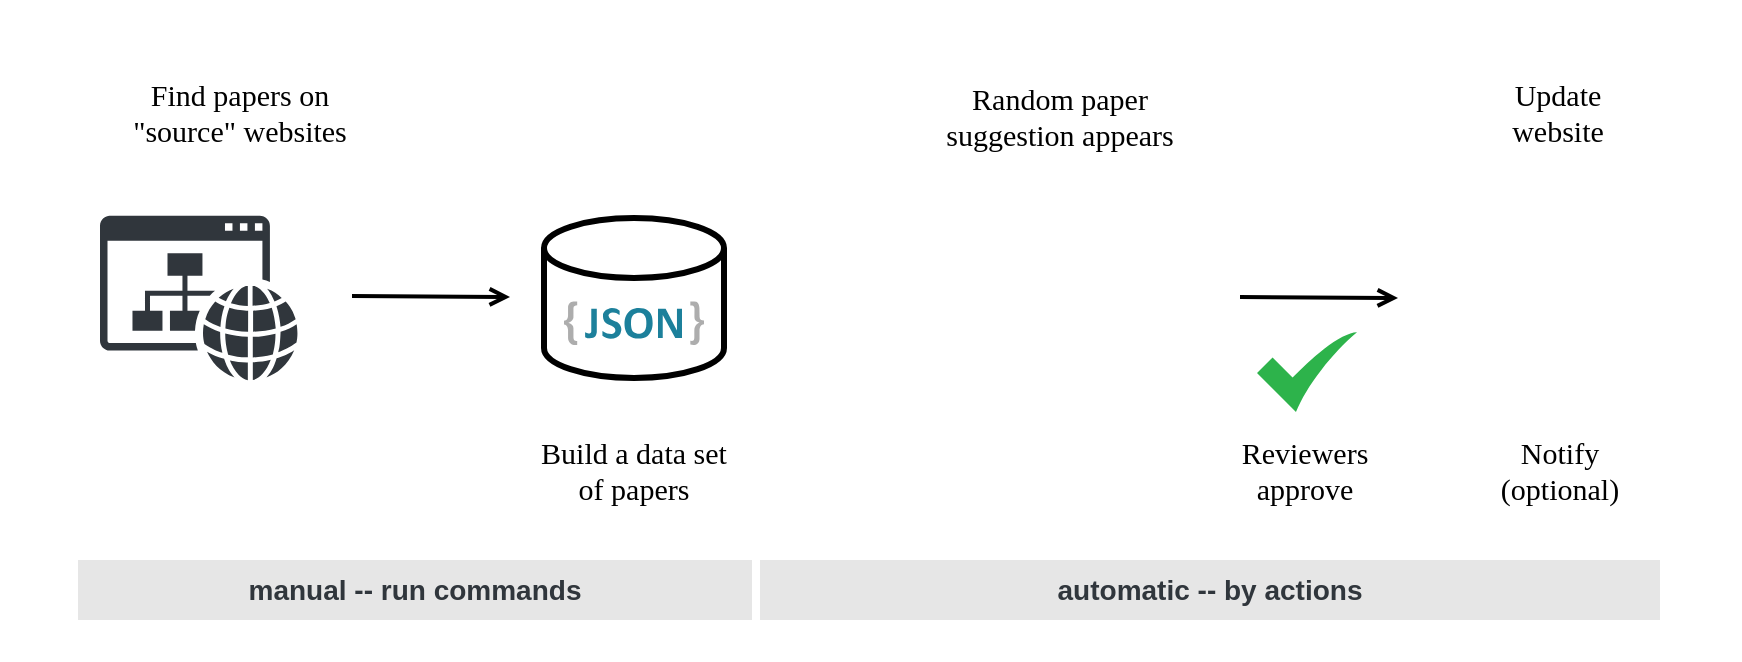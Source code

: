 <mxfile version="22.1.7" type="device">
  <diagram name="Page-1" id="bRhJk8HzBOOXPFuxm7CE">
    <mxGraphModel dx="1065" dy="808" grid="1" gridSize="10" guides="1" tooltips="1" connect="1" arrows="1" fold="1" page="1" pageScale="1" pageWidth="850" pageHeight="1100" math="0" shadow="0">
      <root>
        <mxCell id="0" />
        <mxCell id="1" parent="0" />
        <mxCell id="OB-dxN5LZebSLA3xzodv-38" value="" style="rounded=0;whiteSpace=wrap;html=1;labelBackgroundColor=#FFFFFF;labelBorderColor=default;strokeWidth=2;strokeColor=none;" parent="1" vertex="1">
          <mxGeometry x="100" y="140" width="870" height="330" as="geometry" />
        </mxCell>
        <mxCell id="OB-dxN5LZebSLA3xzodv-2" value="" style="endArrow=open;html=1;rounded=0;strokeWidth=2;endFill=0;" parent="1" edge="1">
          <mxGeometry width="50" height="50" relative="1" as="geometry">
            <mxPoint x="276" y="288" as="sourcePoint" />
            <mxPoint x="355" y="288.5" as="targetPoint" />
          </mxGeometry>
        </mxCell>
        <mxCell id="OB-dxN5LZebSLA3xzodv-16" value="" style="shape=image;html=1;verticalAlign=top;verticalLabelPosition=bottom;labelBackgroundColor=#ffffff;imageAspect=0;aspect=fixed;image=https://cdn4.iconfinder.com/data/icons/48-bubbles/48/12.File-128.png" parent="1" vertex="1">
          <mxGeometry x="600" y="255" width="68" height="68" as="geometry" />
        </mxCell>
        <mxCell id="OB-dxN5LZebSLA3xzodv-19" value="" style="shape=image;html=1;verticalAlign=top;verticalLabelPosition=bottom;labelBackgroundColor=#ffffff;imageAspect=0;aspect=fixed;image=https://cdn2.iconfinder.com/data/icons/essential-web-1-1/50/control-shuffle-mix-random-drag-128.png" parent="1" vertex="1">
          <mxGeometry x="497" y="260" width="58" height="58" as="geometry" />
        </mxCell>
        <mxCell id="OB-dxN5LZebSLA3xzodv-27" value="" style="sketch=0;pointerEvents=1;shadow=0;dashed=0;html=1;strokeColor=none;fillColor=#30363C;labelPosition=center;verticalLabelPosition=bottom;verticalAlign=top;outlineConnect=0;align=center;shape=mxgraph.office.concepts.website;" parent="1" vertex="1">
          <mxGeometry x="150" y="247.89" width="99" height="82.22" as="geometry" />
        </mxCell>
        <mxCell id="OB-dxN5LZebSLA3xzodv-28" value="Find papers on &lt;br&gt;&quot;source&quot; websites" style="text;html=1;strokeColor=none;fillColor=none;align=center;verticalAlign=middle;whiteSpace=wrap;rounded=0;fontFamily=Tahoma;fontSize=15;" parent="1" vertex="1">
          <mxGeometry x="150" y="181" width="140" height="30" as="geometry" />
        </mxCell>
        <mxCell id="OB-dxN5LZebSLA3xzodv-29" value="Build a data set &lt;br&gt;of papers" style="text;html=1;strokeColor=none;fillColor=none;align=center;verticalAlign=middle;whiteSpace=wrap;rounded=0;fontFamily=Tahoma;fontSize=15;" parent="1" vertex="1">
          <mxGeometry x="332" y="360" width="170" height="30" as="geometry" />
        </mxCell>
        <mxCell id="OB-dxN5LZebSLA3xzodv-30" value="Random paper &lt;br&gt;suggestion appears" style="text;html=1;strokeColor=none;fillColor=none;align=center;verticalAlign=middle;whiteSpace=wrap;rounded=0;fontFamily=Tahoma;fontSize=15;" parent="1" vertex="1">
          <mxGeometry x="560" y="181" width="140" height="33" as="geometry" />
        </mxCell>
        <mxCell id="OB-dxN5LZebSLA3xzodv-31" value="" style="endArrow=open;html=1;rounded=0;strokeWidth=2;endFill=0;" parent="1" edge="1">
          <mxGeometry width="50" height="50" relative="1" as="geometry">
            <mxPoint x="720" y="288.5" as="sourcePoint" />
            <mxPoint x="799" y="289" as="targetPoint" />
          </mxGeometry>
        </mxCell>
        <mxCell id="OB-dxN5LZebSLA3xzodv-32" value="" style="sketch=0;html=1;aspect=fixed;strokeColor=none;shadow=0;align=center;fillColor=#2DB34B;verticalAlign=top;labelPosition=center;verticalLabelPosition=bottom;shape=mxgraph.gcp2.check" parent="1" vertex="1">
          <mxGeometry x="728.5" y="306" width="50" height="40" as="geometry" />
        </mxCell>
        <mxCell id="OB-dxN5LZebSLA3xzodv-33" value="Reviewers approve" style="text;html=1;strokeColor=none;fillColor=none;align=center;verticalAlign=middle;whiteSpace=wrap;rounded=0;fontFamily=Tahoma;fontSize=15;" parent="1" vertex="1">
          <mxGeometry x="700" y="360" width="105" height="30" as="geometry" />
        </mxCell>
        <mxCell id="OB-dxN5LZebSLA3xzodv-34" value="" style="shape=image;html=1;verticalAlign=top;verticalLabelPosition=bottom;labelBackgroundColor=#ffffff;imageAspect=0;aspect=fixed;image=https://cdn4.iconfinder.com/data/icons/48-bubbles/48/43.Bell-128.png" parent="1" vertex="1">
          <mxGeometry x="850" y="249" width="68" height="68" as="geometry" />
        </mxCell>
        <mxCell id="OB-dxN5LZebSLA3xzodv-37" value="Update&lt;br&gt;website" style="text;html=1;strokeColor=none;fillColor=none;align=center;verticalAlign=middle;whiteSpace=wrap;rounded=0;fontFamily=Tahoma;fontSize=15;" parent="1" vertex="1">
          <mxGeometry x="849" y="181" width="60" height="30" as="geometry" />
        </mxCell>
        <mxCell id="INSDCjLmlAj5Y4JtULXQ-2" value="manual -- run commands" style="rounded=0;whiteSpace=wrap;html=1;fillColor=#E6E6E6;strokeColor=none;fontStyle=1;fontColor=#30363C;fontSize=14;" parent="1" vertex="1">
          <mxGeometry x="139" y="420" width="337" height="30" as="geometry" />
        </mxCell>
        <mxCell id="INSDCjLmlAj5Y4JtULXQ-3" value="automatic -- by actions" style="rounded=0;whiteSpace=wrap;html=1;fillColor=#E6E6E6;strokeColor=none;fontColor=#30363C;fontStyle=1;fontSize=14;" parent="1" vertex="1">
          <mxGeometry x="480" y="420" width="450" height="30" as="geometry" />
        </mxCell>
        <mxCell id="OB-dxN5LZebSLA3xzodv-20" value="" style="shape=cylinder3;whiteSpace=wrap;html=1;boundedLbl=1;backgroundOutline=1;size=15;strokeWidth=3;" parent="1" vertex="1">
          <mxGeometry x="372" y="249" width="90" height="80" as="geometry" />
        </mxCell>
        <mxCell id="OB-dxN5LZebSLA3xzodv-15" value="" style="dashed=0;outlineConnect=0;html=1;align=center;labelPosition=center;verticalLabelPosition=bottom;verticalAlign=top;shape=mxgraph.weblogos.json_2;fillColor=none;strokeColor=none;" parent="1" vertex="1">
          <mxGeometry x="382" y="290.63" width="70" height="21.94" as="geometry" />
        </mxCell>
        <mxCell id="wlrQgJPOBC26v2cOr7MJ-2" value="Notify&lt;br&gt;(optional)" style="text;html=1;strokeColor=none;fillColor=none;align=center;verticalAlign=middle;whiteSpace=wrap;rounded=0;fontFamily=Tahoma;fontSize=15;" parent="1" vertex="1">
          <mxGeometry x="850" y="360" width="60" height="30" as="geometry" />
        </mxCell>
      </root>
    </mxGraphModel>
  </diagram>
</mxfile>
